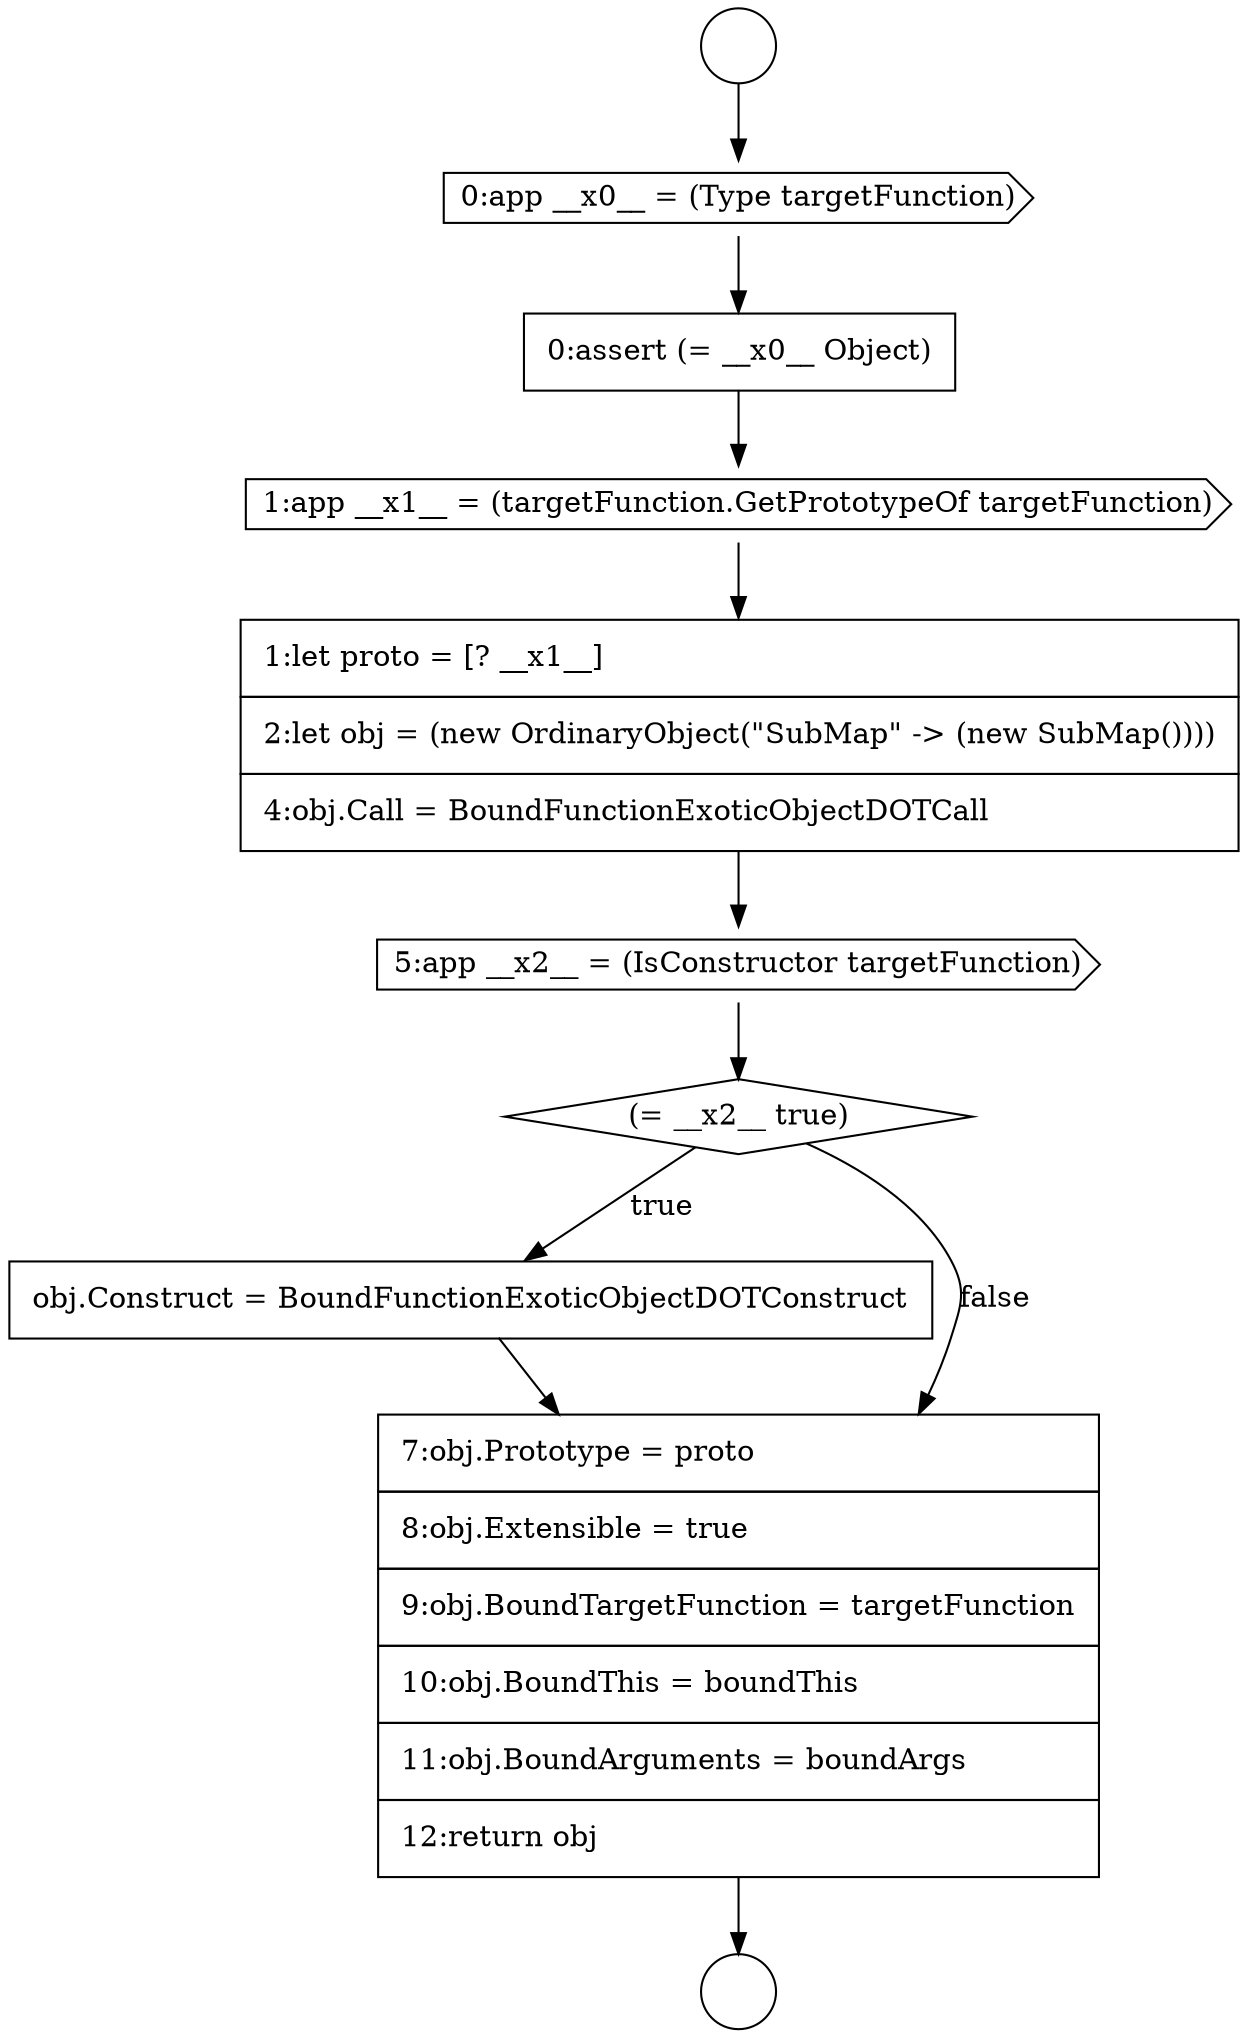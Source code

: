 digraph {
  node2282 [shape=circle label=" " color="black" fillcolor="white" style=filled]
  node2285 [shape=cds, label=<<font color="black">1:app __x1__ = (targetFunction.GetPrototypeOf targetFunction)</font>> color="black" fillcolor="white" style=filled]
  node2284 [shape=none, margin=0, label=<<font color="black">
    <table border="0" cellborder="1" cellspacing="0" cellpadding="10">
      <tr><td align="left">0:assert (= __x0__ Object)</td></tr>
    </table>
  </font>> color="black" fillcolor="white" style=filled]
  node2289 [shape=none, margin=0, label=<<font color="black">
    <table border="0" cellborder="1" cellspacing="0" cellpadding="10">
      <tr><td align="left">obj.Construct = BoundFunctionExoticObjectDOTConstruct</td></tr>
    </table>
  </font>> color="black" fillcolor="white" style=filled]
  node2288 [shape=diamond, label=<<font color="black">(= __x2__ true)</font>> color="black" fillcolor="white" style=filled]
  node2287 [shape=cds, label=<<font color="black">5:app __x2__ = (IsConstructor targetFunction)</font>> color="black" fillcolor="white" style=filled]
  node2281 [shape=circle label=" " color="black" fillcolor="white" style=filled]
  node2286 [shape=none, margin=0, label=<<font color="black">
    <table border="0" cellborder="1" cellspacing="0" cellpadding="10">
      <tr><td align="left">1:let proto = [? __x1__]</td></tr>
      <tr><td align="left">2:let obj = (new OrdinaryObject(&quot;SubMap&quot; -&gt; (new SubMap())))</td></tr>
      <tr><td align="left">4:obj.Call = BoundFunctionExoticObjectDOTCall</td></tr>
    </table>
  </font>> color="black" fillcolor="white" style=filled]
  node2283 [shape=cds, label=<<font color="black">0:app __x0__ = (Type targetFunction)</font>> color="black" fillcolor="white" style=filled]
  node2290 [shape=none, margin=0, label=<<font color="black">
    <table border="0" cellborder="1" cellspacing="0" cellpadding="10">
      <tr><td align="left">7:obj.Prototype = proto</td></tr>
      <tr><td align="left">8:obj.Extensible = true</td></tr>
      <tr><td align="left">9:obj.BoundTargetFunction = targetFunction</td></tr>
      <tr><td align="left">10:obj.BoundThis = boundThis</td></tr>
      <tr><td align="left">11:obj.BoundArguments = boundArgs</td></tr>
      <tr><td align="left">12:return obj</td></tr>
    </table>
  </font>> color="black" fillcolor="white" style=filled]
  node2290 -> node2282 [ color="black"]
  node2284 -> node2285 [ color="black"]
  node2285 -> node2286 [ color="black"]
  node2288 -> node2289 [label=<<font color="black">true</font>> color="black"]
  node2288 -> node2290 [label=<<font color="black">false</font>> color="black"]
  node2289 -> node2290 [ color="black"]
  node2286 -> node2287 [ color="black"]
  node2287 -> node2288 [ color="black"]
  node2281 -> node2283 [ color="black"]
  node2283 -> node2284 [ color="black"]
}
